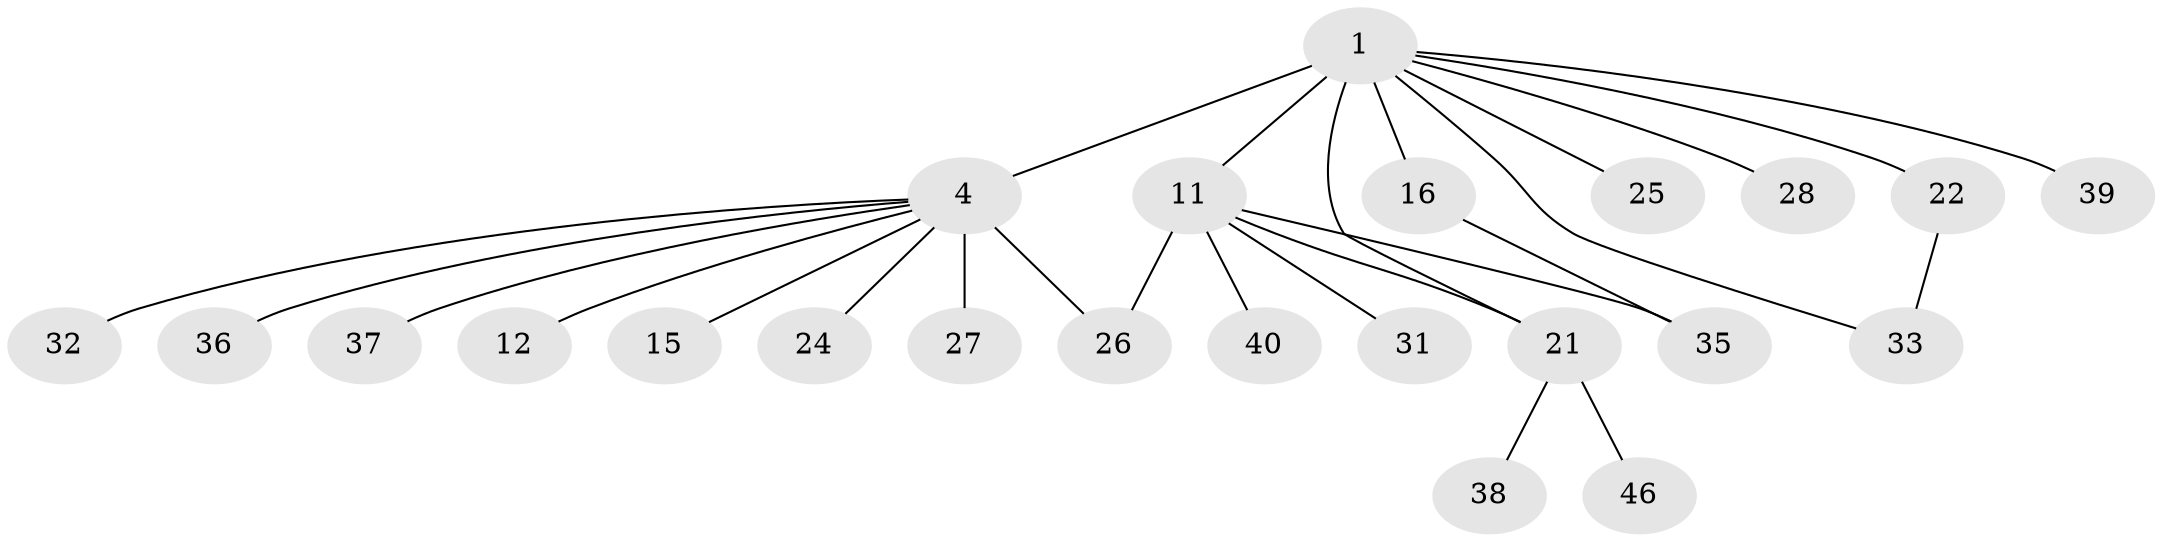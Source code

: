// original degree distribution, {3: 0.06382978723404255, 7: 0.0851063829787234, 4: 0.10638297872340426, 5: 0.0425531914893617, 6: 0.0425531914893617, 1: 0.44680851063829785, 2: 0.2127659574468085}
// Generated by graph-tools (version 1.1) at 2025/19/03/04/25 18:19:56]
// undirected, 23 vertices, 26 edges
graph export_dot {
graph [start="1"]
  node [color=gray90,style=filled];
  1 [super="+8+2"];
  4 [super="+7+5"];
  11 [super="+44+18"];
  12;
  15;
  16 [super="+19"];
  21 [super="+45+42+29"];
  22 [super="+30"];
  24;
  25;
  26;
  27;
  28;
  31;
  32;
  33;
  35;
  36;
  37;
  38;
  39;
  40;
  46;
  1 -- 11 [weight=2];
  1 -- 39;
  1 -- 22;
  1 -- 4 [weight=5];
  1 -- 33;
  1 -- 16 [weight=3];
  1 -- 21;
  1 -- 25;
  1 -- 28;
  4 -- 26;
  4 -- 32;
  4 -- 37;
  4 -- 12;
  4 -- 15;
  4 -- 36;
  4 -- 24;
  4 -- 27;
  11 -- 31;
  11 -- 35;
  11 -- 40;
  11 -- 26;
  11 -- 21;
  16 -- 35;
  21 -- 38;
  21 -- 46;
  22 -- 33;
}

